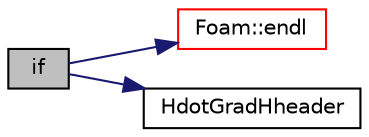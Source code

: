 digraph "if"
{
  bgcolor="transparent";
  edge [fontname="Helvetica",fontsize="10",labelfontname="Helvetica",labelfontsize="10"];
  node [fontname="Helvetica",fontsize="10",shape=record];
  rankdir="LR";
  Node17 [label="if",height=0.2,width=0.4,color="black", fillcolor="grey75", style="filled", fontcolor="black"];
  Node17 -> Node18 [color="midnightblue",fontsize="10",style="solid",fontname="Helvetica"];
  Node18 [label="Foam::endl",height=0.2,width=0.4,color="red",URL="$a21851.html#a2db8fe02a0d3909e9351bb4275b23ce4",tooltip="Add newline and flush stream. "];
  Node17 -> Node20 [color="midnightblue",fontsize="10",style="solid",fontname="Helvetica"];
  Node20 [label="HdotGradHheader",height=0.2,width=0.4,color="black",URL="$a41393.html#a9f8b7d47a6b34ff075fe55d22c756808"];
}
